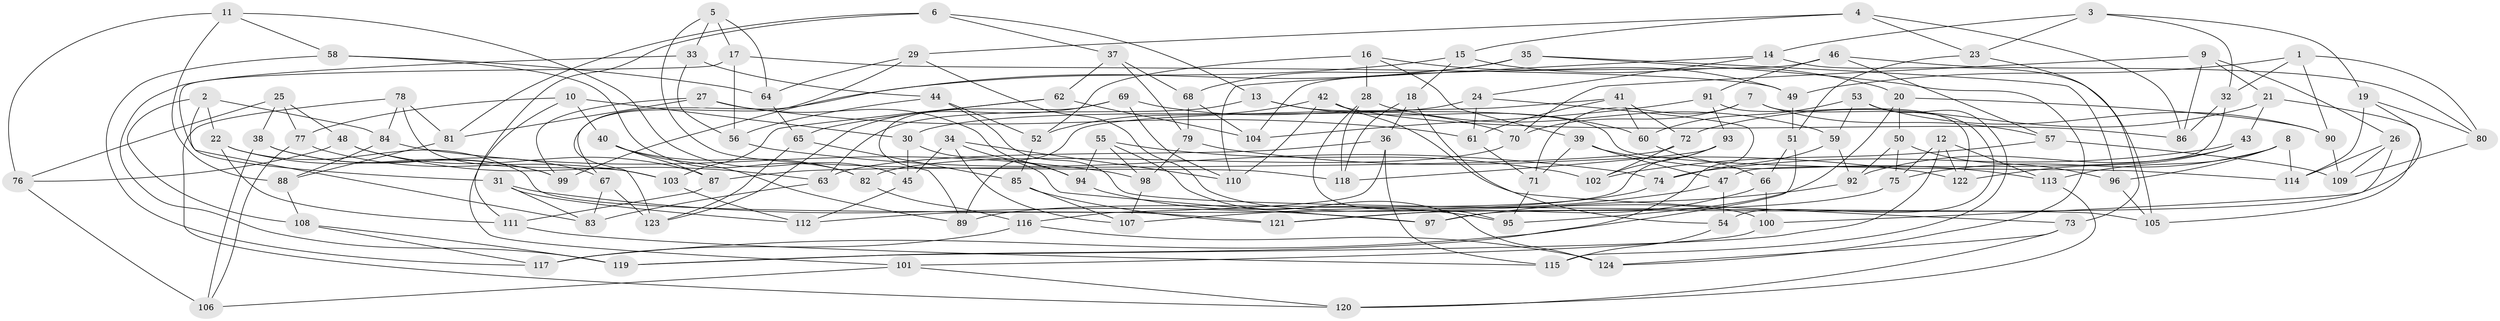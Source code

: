 // coarse degree distribution, {4: 0.5348837209302325, 6: 0.4186046511627907, 3: 0.023255813953488372, 5: 0.023255813953488372}
// Generated by graph-tools (version 1.1) at 2025/24/03/03/25 07:24:25]
// undirected, 124 vertices, 248 edges
graph export_dot {
graph [start="1"]
  node [color=gray90,style=filled];
  1;
  2;
  3;
  4;
  5;
  6;
  7;
  8;
  9;
  10;
  11;
  12;
  13;
  14;
  15;
  16;
  17;
  18;
  19;
  20;
  21;
  22;
  23;
  24;
  25;
  26;
  27;
  28;
  29;
  30;
  31;
  32;
  33;
  34;
  35;
  36;
  37;
  38;
  39;
  40;
  41;
  42;
  43;
  44;
  45;
  46;
  47;
  48;
  49;
  50;
  51;
  52;
  53;
  54;
  55;
  56;
  57;
  58;
  59;
  60;
  61;
  62;
  63;
  64;
  65;
  66;
  67;
  68;
  69;
  70;
  71;
  72;
  73;
  74;
  75;
  76;
  77;
  78;
  79;
  80;
  81;
  82;
  83;
  84;
  85;
  86;
  87;
  88;
  89;
  90;
  91;
  92;
  93;
  94;
  95;
  96;
  97;
  98;
  99;
  100;
  101;
  102;
  103;
  104;
  105;
  106;
  107;
  108;
  109;
  110;
  111;
  112;
  113;
  114;
  115;
  116;
  117;
  118;
  119;
  120;
  121;
  122;
  123;
  124;
  1 -- 32;
  1 -- 49;
  1 -- 90;
  1 -- 80;
  2 -- 83;
  2 -- 108;
  2 -- 84;
  2 -- 22;
  3 -- 23;
  3 -- 14;
  3 -- 19;
  3 -- 32;
  4 -- 23;
  4 -- 29;
  4 -- 86;
  4 -- 15;
  5 -- 118;
  5 -- 17;
  5 -- 33;
  5 -- 64;
  6 -- 13;
  6 -- 81;
  6 -- 37;
  6 -- 111;
  7 -- 57;
  7 -- 54;
  7 -- 70;
  7 -- 71;
  8 -- 113;
  8 -- 75;
  8 -- 96;
  8 -- 114;
  9 -- 86;
  9 -- 21;
  9 -- 70;
  9 -- 26;
  10 -- 30;
  10 -- 77;
  10 -- 40;
  10 -- 101;
  11 -- 58;
  11 -- 76;
  11 -- 88;
  11 -- 45;
  12 -- 122;
  12 -- 119;
  12 -- 113;
  12 -- 75;
  13 -- 60;
  13 -- 114;
  13 -- 63;
  14 -- 24;
  14 -- 105;
  14 -- 110;
  15 -- 67;
  15 -- 20;
  15 -- 18;
  16 -- 49;
  16 -- 52;
  16 -- 39;
  16 -- 28;
  17 -- 49;
  17 -- 56;
  17 -- 31;
  18 -- 54;
  18 -- 36;
  18 -- 118;
  19 -- 80;
  19 -- 97;
  19 -- 114;
  20 -- 90;
  20 -- 50;
  20 -- 95;
  21 -- 43;
  21 -- 72;
  21 -- 105;
  22 -- 111;
  22 -- 121;
  22 -- 99;
  23 -- 51;
  23 -- 73;
  24 -- 119;
  24 -- 30;
  24 -- 61;
  25 -- 76;
  25 -- 77;
  25 -- 48;
  25 -- 38;
  26 -- 109;
  26 -- 114;
  26 -- 100;
  27 -- 99;
  27 -- 94;
  27 -- 61;
  27 -- 81;
  28 -- 95;
  28 -- 118;
  28 -- 59;
  29 -- 64;
  29 -- 123;
  29 -- 100;
  30 -- 45;
  30 -- 97;
  31 -- 97;
  31 -- 83;
  31 -- 112;
  32 -- 47;
  32 -- 86;
  33 -- 56;
  33 -- 44;
  33 -- 119;
  34 -- 107;
  34 -- 94;
  34 -- 45;
  34 -- 110;
  35 -- 124;
  35 -- 68;
  35 -- 99;
  35 -- 96;
  36 -- 115;
  36 -- 116;
  36 -- 63;
  37 -- 68;
  37 -- 79;
  37 -- 62;
  38 -- 99;
  38 -- 106;
  38 -- 67;
  39 -- 47;
  39 -- 71;
  39 -- 113;
  40 -- 87;
  40 -- 89;
  40 -- 82;
  41 -- 89;
  41 -- 60;
  41 -- 61;
  41 -- 72;
  42 -- 52;
  42 -- 86;
  42 -- 73;
  42 -- 110;
  43 -- 92;
  43 -- 122;
  43 -- 74;
  44 -- 52;
  44 -- 56;
  44 -- 105;
  45 -- 112;
  46 -- 104;
  46 -- 91;
  46 -- 57;
  46 -- 80;
  47 -- 107;
  47 -- 54;
  48 -- 87;
  48 -- 76;
  48 -- 63;
  49 -- 51;
  50 -- 92;
  50 -- 75;
  50 -- 96;
  51 -- 117;
  51 -- 66;
  52 -- 85;
  53 -- 60;
  53 -- 115;
  53 -- 59;
  53 -- 90;
  54 -- 115;
  55 -- 102;
  55 -- 94;
  55 -- 98;
  55 -- 124;
  56 -- 74;
  57 -- 109;
  57 -- 102;
  58 -- 82;
  58 -- 64;
  58 -- 117;
  59 -- 92;
  59 -- 74;
  60 -- 66;
  61 -- 71;
  62 -- 104;
  62 -- 65;
  62 -- 103;
  63 -- 83;
  64 -- 65;
  65 -- 123;
  65 -- 85;
  66 -- 100;
  66 -- 121;
  67 -- 83;
  67 -- 123;
  68 -- 79;
  68 -- 104;
  69 -- 110;
  69 -- 70;
  69 -- 123;
  69 -- 89;
  70 -- 82;
  71 -- 95;
  72 -- 87;
  72 -- 102;
  73 -- 124;
  73 -- 120;
  74 -- 89;
  75 -- 121;
  76 -- 106;
  77 -- 103;
  77 -- 106;
  78 -- 81;
  78 -- 120;
  78 -- 84;
  78 -- 103;
  79 -- 122;
  79 -- 98;
  80 -- 109;
  81 -- 88;
  82 -- 116;
  84 -- 88;
  84 -- 98;
  85 -- 121;
  85 -- 107;
  87 -- 111;
  88 -- 108;
  90 -- 109;
  91 -- 122;
  91 -- 93;
  91 -- 104;
  92 -- 97;
  93 -- 118;
  93 -- 112;
  93 -- 102;
  94 -- 95;
  96 -- 105;
  98 -- 107;
  100 -- 101;
  101 -- 106;
  101 -- 120;
  103 -- 112;
  108 -- 119;
  108 -- 117;
  111 -- 115;
  113 -- 120;
  116 -- 124;
  116 -- 117;
}
